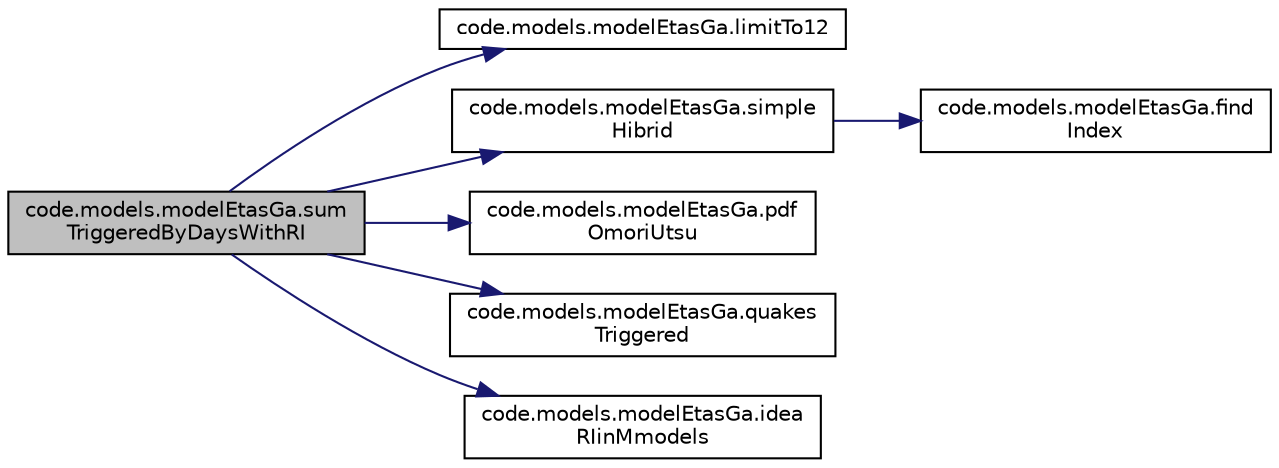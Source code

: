 digraph "code.models.modelEtasGa.sumTriggeredByDaysWithRI"
{
  edge [fontname="Helvetica",fontsize="10",labelfontname="Helvetica",labelfontsize="10"];
  node [fontname="Helvetica",fontsize="10",shape=record];
  rankdir="LR";
  Node24 [label="code.models.modelEtasGa.sum\lTriggeredByDaysWithRI",height=0.2,width=0.4,color="black", fillcolor="grey75", style="filled", fontcolor="black"];
  Node24 -> Node25 [color="midnightblue",fontsize="10",style="solid",fontname="Helvetica"];
  Node25 [label="code.models.modelEtasGa.limitTo12",height=0.2,width=0.4,color="black", fillcolor="white", style="filled",URL="$namespacecode_1_1models_1_1model_etas_ga.html#a600e69e5c6d90c92ad6406ede3f60318"];
  Node24 -> Node26 [color="midnightblue",fontsize="10",style="solid",fontname="Helvetica"];
  Node26 [label="code.models.modelEtasGa.simple\lHibrid",height=0.2,width=0.4,color="black", fillcolor="white", style="filled",URL="$namespacecode_1_1models_1_1model_etas_ga.html#a99b0b810e490c2d38b6cb198e87b85d3"];
  Node26 -> Node27 [color="midnightblue",fontsize="10",style="solid",fontname="Helvetica"];
  Node27 [label="code.models.modelEtasGa.find\lIndex",height=0.2,width=0.4,color="black", fillcolor="white", style="filled",URL="$namespacecode_1_1models_1_1model_etas_ga.html#a1033b39b8da7b8221b627e93fd63f4be"];
  Node24 -> Node28 [color="midnightblue",fontsize="10",style="solid",fontname="Helvetica"];
  Node28 [label="code.models.modelEtasGa.pdf\lOmoriUtsu",height=0.2,width=0.4,color="black", fillcolor="white", style="filled",URL="$namespacecode_1_1models_1_1model_etas_ga.html#a85ce3a0d8bc6fb5485191e374bf24356"];
  Node24 -> Node29 [color="midnightblue",fontsize="10",style="solid",fontname="Helvetica"];
  Node29 [label="code.models.modelEtasGa.quakes\lTriggered",height=0.2,width=0.4,color="black", fillcolor="white", style="filled",URL="$namespacecode_1_1models_1_1model_etas_ga.html#a7692aca39690ae67f96a2ba603e5f23c"];
  Node24 -> Node30 [color="midnightblue",fontsize="10",style="solid",fontname="Helvetica"];
  Node30 [label="code.models.modelEtasGa.idea\lRIinMmodels",height=0.2,width=0.4,color="black", fillcolor="white", style="filled",URL="$namespacecode_1_1models_1_1model_etas_ga.html#ae9c1d72d1b1daea004e956e14b12ae0e"];
}

